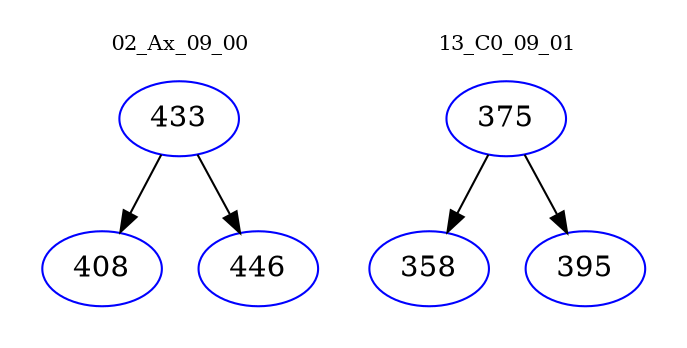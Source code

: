 digraph{
subgraph cluster_0 {
color = white
label = "02_Ax_09_00";
fontsize=10;
T0_433 [label="433", color="blue"]
T0_433 -> T0_408 [color="black"]
T0_408 [label="408", color="blue"]
T0_433 -> T0_446 [color="black"]
T0_446 [label="446", color="blue"]
}
subgraph cluster_1 {
color = white
label = "13_C0_09_01";
fontsize=10;
T1_375 [label="375", color="blue"]
T1_375 -> T1_358 [color="black"]
T1_358 [label="358", color="blue"]
T1_375 -> T1_395 [color="black"]
T1_395 [label="395", color="blue"]
}
}
